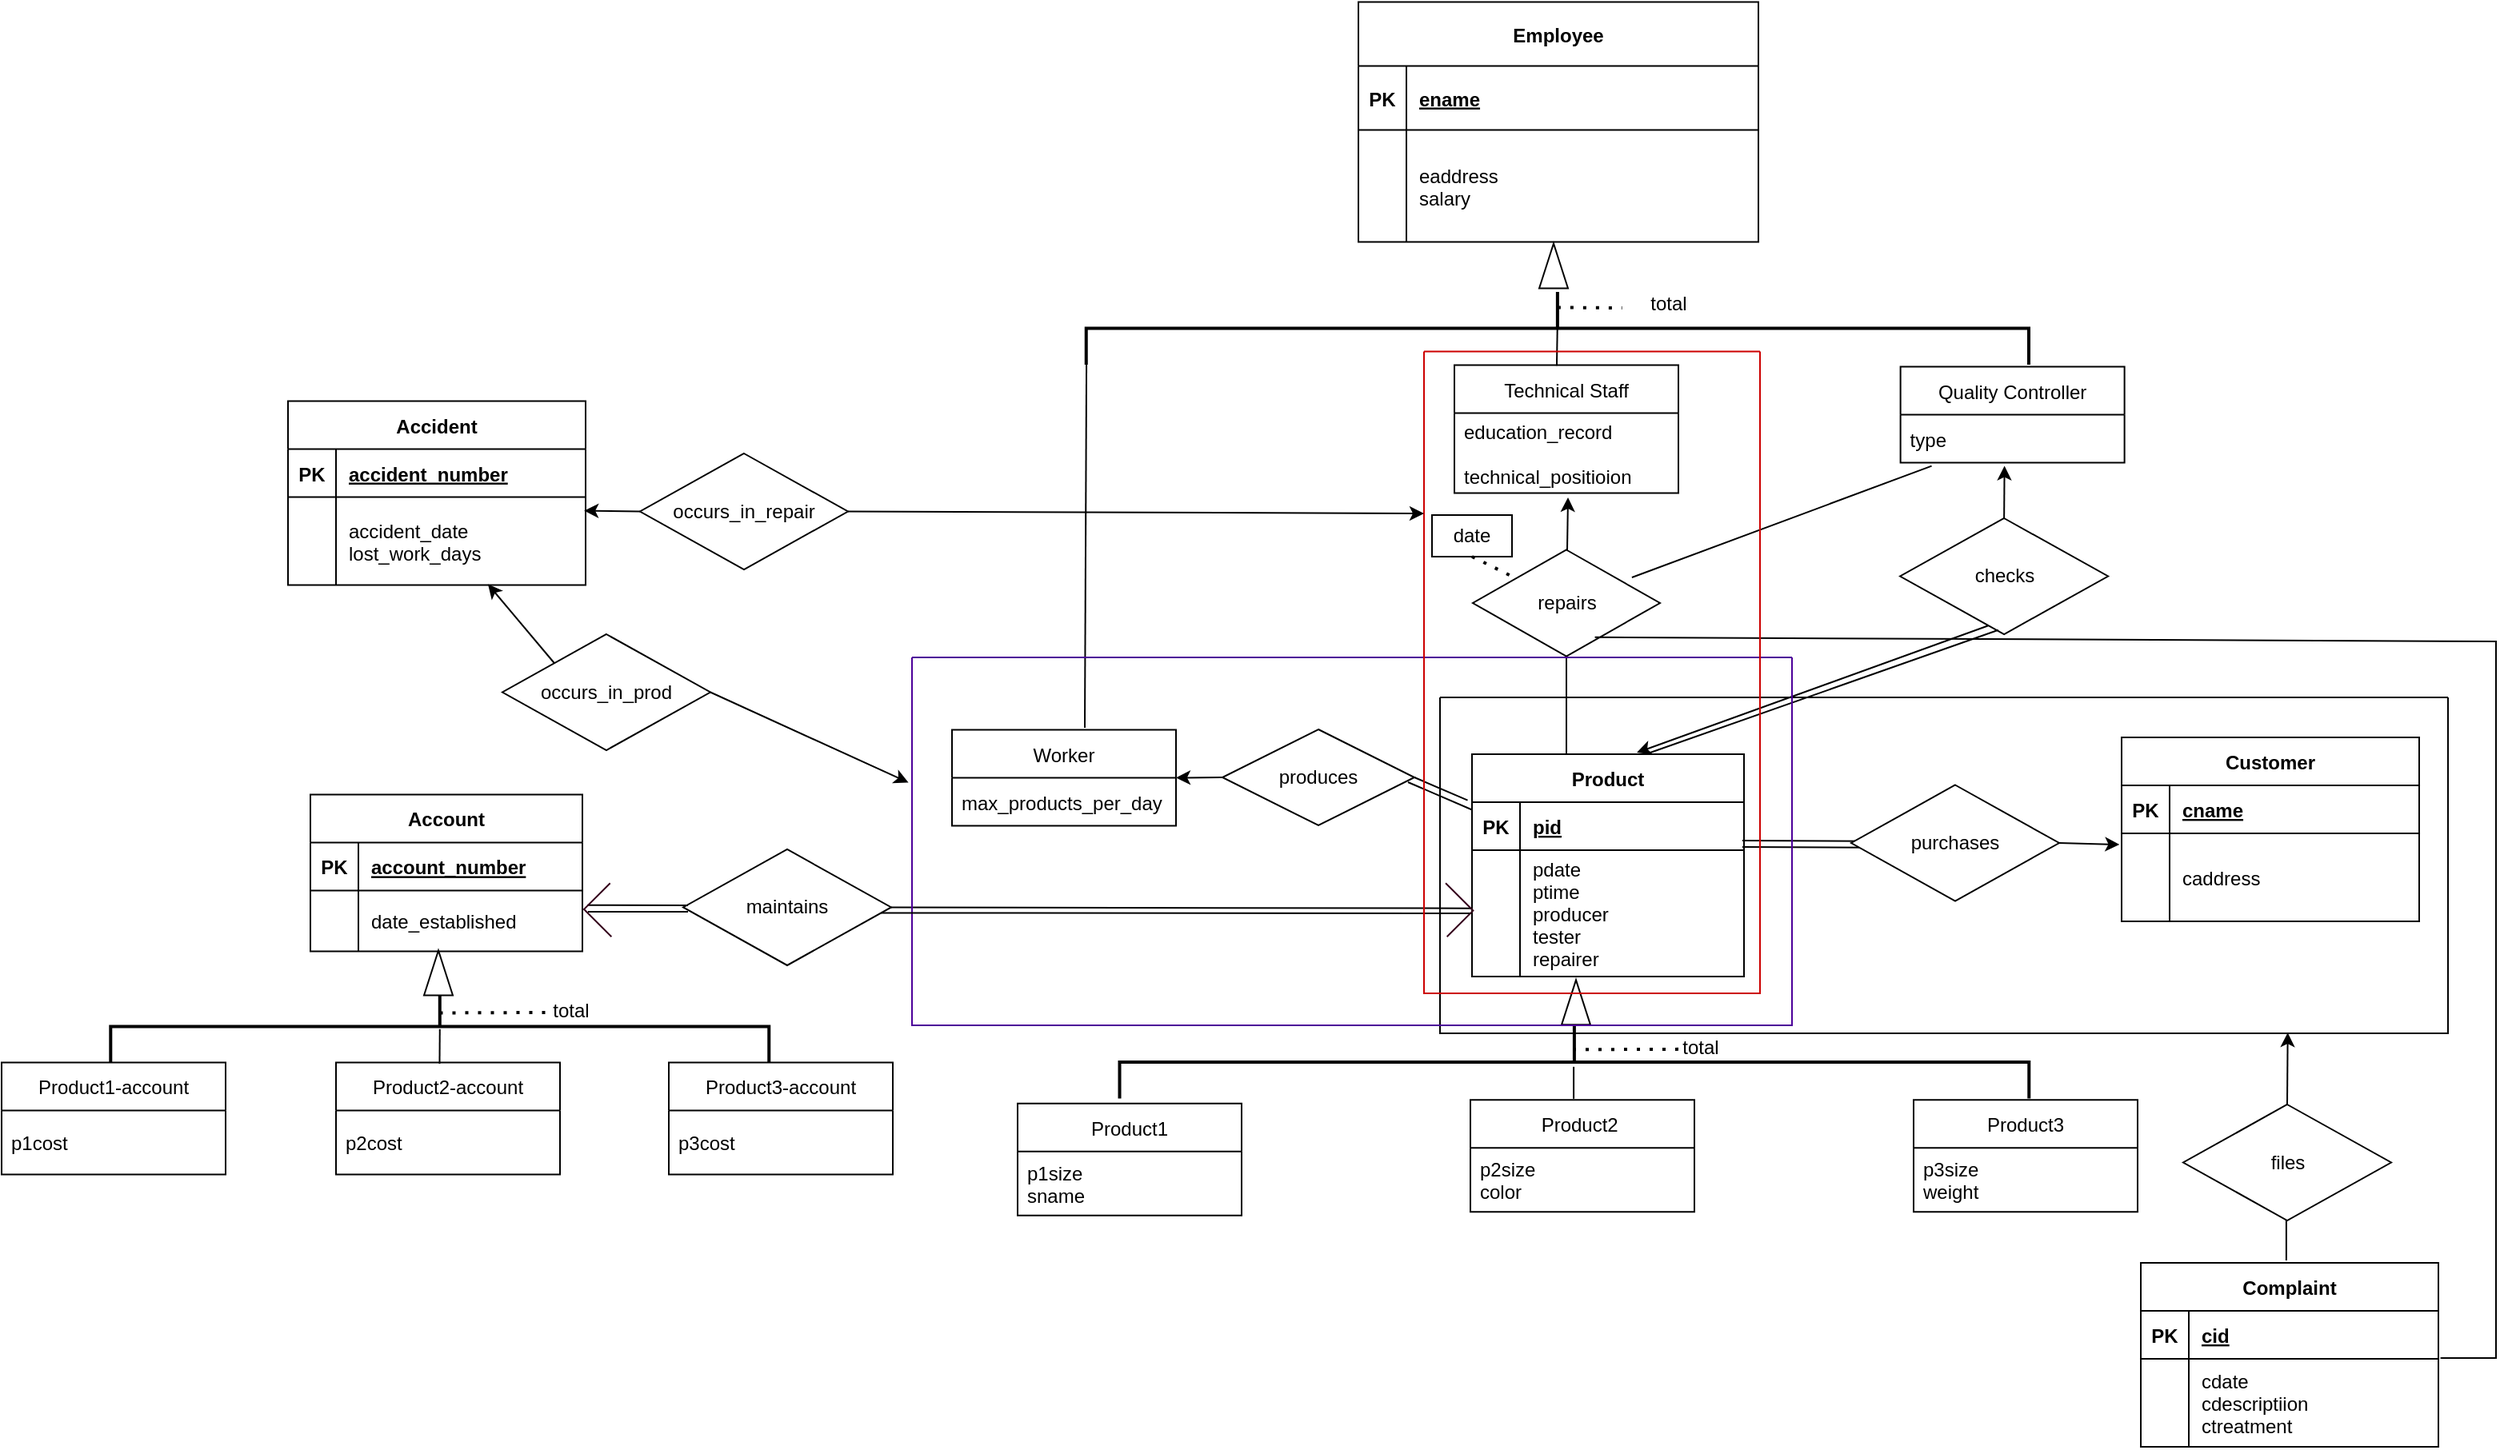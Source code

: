 <mxfile version="20.5.3" type="github">
  <diagram id="C5RBs43oDa-KdzZeNtuy" name="Page-1">
    <mxGraphModel dx="3043" dy="1023" grid="1" gridSize="10" guides="1" tooltips="1" connect="1" arrows="1" fold="1" page="1" pageScale="1" pageWidth="827" pageHeight="1169" math="0" shadow="0">
      <root>
        <mxCell id="WIyWlLk6GJQsqaUBKTNV-0" />
        <mxCell id="WIyWlLk6GJQsqaUBKTNV-1" parent="WIyWlLk6GJQsqaUBKTNV-0" />
        <mxCell id="jRd905gV_513u5tSEe47-14" value="Employee" style="shape=table;startSize=40;container=1;collapsible=1;childLayout=tableLayout;fixedRows=1;rowLines=0;fontStyle=1;align=center;resizeLast=1;" parent="WIyWlLk6GJQsqaUBKTNV-1" vertex="1">
          <mxGeometry x="109" y="200.25" width="250" height="150" as="geometry" />
        </mxCell>
        <mxCell id="jRd905gV_513u5tSEe47-15" value="" style="shape=partialRectangle;collapsible=0;dropTarget=0;pointerEvents=0;fillColor=none;points=[[0,0.5],[1,0.5]];portConstraint=eastwest;top=0;left=0;right=0;bottom=1;" parent="jRd905gV_513u5tSEe47-14" vertex="1">
          <mxGeometry y="40" width="250" height="40" as="geometry" />
        </mxCell>
        <mxCell id="jRd905gV_513u5tSEe47-16" value="PK" style="shape=partialRectangle;overflow=hidden;connectable=0;fillColor=none;top=0;left=0;bottom=0;right=0;fontStyle=1;" parent="jRd905gV_513u5tSEe47-15" vertex="1">
          <mxGeometry width="30" height="40" as="geometry">
            <mxRectangle width="30" height="40" as="alternateBounds" />
          </mxGeometry>
        </mxCell>
        <mxCell id="jRd905gV_513u5tSEe47-17" value="ename" style="shape=partialRectangle;overflow=hidden;connectable=0;fillColor=none;top=0;left=0;bottom=0;right=0;align=left;spacingLeft=6;fontStyle=5;" parent="jRd905gV_513u5tSEe47-15" vertex="1">
          <mxGeometry x="30" width="220" height="40" as="geometry">
            <mxRectangle width="220" height="40" as="alternateBounds" />
          </mxGeometry>
        </mxCell>
        <mxCell id="jRd905gV_513u5tSEe47-18" value="" style="shape=partialRectangle;collapsible=0;dropTarget=0;pointerEvents=0;fillColor=none;points=[[0,0.5],[1,0.5]];portConstraint=eastwest;top=0;left=0;right=0;bottom=0;" parent="jRd905gV_513u5tSEe47-14" vertex="1">
          <mxGeometry y="80" width="250" height="70" as="geometry" />
        </mxCell>
        <mxCell id="jRd905gV_513u5tSEe47-19" value="" style="shape=partialRectangle;overflow=hidden;connectable=0;fillColor=none;top=0;left=0;bottom=0;right=0;" parent="jRd905gV_513u5tSEe47-18" vertex="1">
          <mxGeometry width="30" height="70" as="geometry">
            <mxRectangle width="30" height="70" as="alternateBounds" />
          </mxGeometry>
        </mxCell>
        <mxCell id="jRd905gV_513u5tSEe47-20" value="eaddress&#xa;salary" style="shape=partialRectangle;overflow=hidden;connectable=0;fillColor=none;top=0;left=0;bottom=0;right=0;align=left;spacingLeft=6;" parent="jRd905gV_513u5tSEe47-18" vertex="1">
          <mxGeometry x="30" width="220" height="70" as="geometry">
            <mxRectangle width="220" height="70" as="alternateBounds" />
          </mxGeometry>
        </mxCell>
        <mxCell id="jRd905gV_513u5tSEe47-21" value="Worker" style="swimlane;fontStyle=0;childLayout=stackLayout;horizontal=1;startSize=30;horizontalStack=0;resizeParent=1;resizeParentMax=0;resizeLast=0;collapsible=1;marginBottom=0;" parent="WIyWlLk6GJQsqaUBKTNV-1" vertex="1">
          <mxGeometry x="-145" y="655.25" width="140" height="60" as="geometry" />
        </mxCell>
        <mxCell id="jRd905gV_513u5tSEe47-22" value="max_products_per_day" style="text;strokeColor=none;fillColor=none;align=left;verticalAlign=middle;spacingLeft=4;spacingRight=4;overflow=hidden;points=[[0,0.5],[1,0.5]];portConstraint=eastwest;rotatable=0;" parent="jRd905gV_513u5tSEe47-21" vertex="1">
          <mxGeometry y="30" width="140" height="30" as="geometry" />
        </mxCell>
        <mxCell id="jRd905gV_513u5tSEe47-26" value="Quality Controller" style="swimlane;fontStyle=0;childLayout=stackLayout;horizontal=1;startSize=30;horizontalStack=0;resizeParent=1;resizeParentMax=0;resizeLast=0;collapsible=1;marginBottom=0;" parent="WIyWlLk6GJQsqaUBKTNV-1" vertex="1">
          <mxGeometry x="447.81" y="428.25" width="140" height="60" as="geometry" />
        </mxCell>
        <mxCell id="jRd905gV_513u5tSEe47-27" value="type" style="text;strokeColor=none;fillColor=none;align=left;verticalAlign=middle;spacingLeft=4;spacingRight=4;overflow=hidden;points=[[0,0.5],[1,0.5]];portConstraint=eastwest;rotatable=0;" parent="jRd905gV_513u5tSEe47-26" vertex="1">
          <mxGeometry y="30" width="140" height="30" as="geometry" />
        </mxCell>
        <mxCell id="jRd905gV_513u5tSEe47-29" value="Technical Staff" style="swimlane;fontStyle=0;childLayout=stackLayout;horizontal=1;startSize=30;horizontalStack=0;resizeParent=1;resizeParentMax=0;resizeLast=0;collapsible=1;marginBottom=0;" parent="WIyWlLk6GJQsqaUBKTNV-1" vertex="1">
          <mxGeometry x="169" y="427.25" width="140" height="80" as="geometry" />
        </mxCell>
        <mxCell id="jRd905gV_513u5tSEe47-30" value="education_record&#xa;    &#xa;technical_positioion" style="text;strokeColor=none;fillColor=none;align=left;verticalAlign=middle;spacingLeft=4;spacingRight=4;overflow=hidden;points=[[0,0.5],[1,0.5]];portConstraint=eastwest;rotatable=0;" parent="jRd905gV_513u5tSEe47-29" vertex="1">
          <mxGeometry y="30" width="140" height="50" as="geometry" />
        </mxCell>
        <mxCell id="jRd905gV_513u5tSEe47-31" value="" style="triangle;whiteSpace=wrap;html=1;rotation=-90;" parent="WIyWlLk6GJQsqaUBKTNV-1" vertex="1">
          <mxGeometry x="217" y="356.25" width="28" height="18" as="geometry" />
        </mxCell>
        <mxCell id="jRd905gV_513u5tSEe47-32" value="" style="strokeWidth=2;html=1;shape=mxgraph.flowchart.annotation_2;align=left;labelPosition=right;pointerEvents=1;rotation=90;" parent="WIyWlLk6GJQsqaUBKTNV-1" vertex="1">
          <mxGeometry x="210.69" y="109.68" width="45.5" height="589.13" as="geometry" />
        </mxCell>
        <mxCell id="jRd905gV_513u5tSEe47-48" value="produces" style="shape=rhombus;perimeter=rhombusPerimeter;whiteSpace=wrap;html=1;align=center;" parent="WIyWlLk6GJQsqaUBKTNV-1" vertex="1">
          <mxGeometry x="24" y="655" width="120" height="60" as="geometry" />
        </mxCell>
        <mxCell id="jRd905gV_513u5tSEe47-49" value="" style="endArrow=none;html=1;rounded=0;entryX=-0.016;entryY=-0.04;entryDx=0;entryDy=0;entryPerimeter=0;exitX=1;exitY=0.5;exitDx=0;exitDy=0;" parent="WIyWlLk6GJQsqaUBKTNV-1" source="jRd905gV_513u5tSEe47-48" target="jRd905gV_513u5tSEe47-1" edge="1">
          <mxGeometry relative="1" as="geometry">
            <mxPoint x="-60" y="590" as="sourcePoint" />
            <mxPoint x="350" y="670" as="targetPoint" />
          </mxGeometry>
        </mxCell>
        <mxCell id="jRd905gV_513u5tSEe47-50" value="checks" style="rhombus;whiteSpace=wrap;html=1;" parent="WIyWlLk6GJQsqaUBKTNV-1" vertex="1">
          <mxGeometry x="447.56" y="523" width="130" height="72.5" as="geometry" />
        </mxCell>
        <mxCell id="jRd905gV_513u5tSEe47-52" value="repairs" style="rhombus;whiteSpace=wrap;html=1;" parent="WIyWlLk6GJQsqaUBKTNV-1" vertex="1">
          <mxGeometry x="180.5" y="542.75" width="117" height="66.5" as="geometry" />
        </mxCell>
        <mxCell id="jRd905gV_513u5tSEe47-53" value="" style="endArrow=none;html=1;rounded=0;entryX=0.396;entryY=0.5;entryDx=0;entryDy=0;entryPerimeter=0;exitX=0.457;exitY=0.005;exitDx=0;exitDy=0;exitPerimeter=0;" parent="WIyWlLk6GJQsqaUBKTNV-1" source="jRd905gV_513u5tSEe47-29" target="jRd905gV_513u5tSEe47-32" edge="1">
          <mxGeometry width="50" height="50" relative="1" as="geometry">
            <mxPoint x="232" y="427.25" as="sourcePoint" />
            <mxPoint x="232" y="407.25" as="targetPoint" />
            <Array as="points" />
          </mxGeometry>
        </mxCell>
        <mxCell id="jRd905gV_513u5tSEe47-55" value="" style="endArrow=none;html=1;rounded=0;exitX=0.5;exitY=1;exitDx=0;exitDy=0;entryX=0.347;entryY=-0.004;entryDx=0;entryDy=0;entryPerimeter=0;" parent="WIyWlLk6GJQsqaUBKTNV-1" source="jRd905gV_513u5tSEe47-52" target="jRd905gV_513u5tSEe47-0" edge="1">
          <mxGeometry relative="1" as="geometry">
            <mxPoint x="478" y="586" as="sourcePoint" />
            <mxPoint x="686" y="652" as="targetPoint" />
          </mxGeometry>
        </mxCell>
        <mxCell id="jRd905gV_513u5tSEe47-93" value="Account" style="shape=table;startSize=30;container=1;collapsible=1;childLayout=tableLayout;fixedRows=1;rowLines=0;fontStyle=1;align=center;resizeLast=1;" parent="WIyWlLk6GJQsqaUBKTNV-1" vertex="1">
          <mxGeometry x="-546" y="695.74" width="170" height="98" as="geometry" />
        </mxCell>
        <mxCell id="jRd905gV_513u5tSEe47-94" value="" style="shape=partialRectangle;collapsible=0;dropTarget=0;pointerEvents=0;fillColor=none;points=[[0,0.5],[1,0.5]];portConstraint=eastwest;top=0;left=0;right=0;bottom=1;" parent="jRd905gV_513u5tSEe47-93" vertex="1">
          <mxGeometry y="30" width="170" height="30" as="geometry" />
        </mxCell>
        <mxCell id="jRd905gV_513u5tSEe47-95" value="PK" style="shape=partialRectangle;overflow=hidden;connectable=0;fillColor=none;top=0;left=0;bottom=0;right=0;fontStyle=1;" parent="jRd905gV_513u5tSEe47-94" vertex="1">
          <mxGeometry width="30" height="30" as="geometry">
            <mxRectangle width="30" height="30" as="alternateBounds" />
          </mxGeometry>
        </mxCell>
        <mxCell id="jRd905gV_513u5tSEe47-96" value="account_number" style="shape=partialRectangle;overflow=hidden;connectable=0;fillColor=none;top=0;left=0;bottom=0;right=0;align=left;spacingLeft=6;fontStyle=5;" parent="jRd905gV_513u5tSEe47-94" vertex="1">
          <mxGeometry x="30" width="140" height="30" as="geometry">
            <mxRectangle width="140" height="30" as="alternateBounds" />
          </mxGeometry>
        </mxCell>
        <mxCell id="jRd905gV_513u5tSEe47-97" value="" style="shape=partialRectangle;collapsible=0;dropTarget=0;pointerEvents=0;fillColor=none;points=[[0,0.5],[1,0.5]];portConstraint=eastwest;top=0;left=0;right=0;bottom=0;" parent="jRd905gV_513u5tSEe47-93" vertex="1">
          <mxGeometry y="60" width="170" height="38" as="geometry" />
        </mxCell>
        <mxCell id="jRd905gV_513u5tSEe47-98" value="" style="shape=partialRectangle;overflow=hidden;connectable=0;fillColor=none;top=0;left=0;bottom=0;right=0;" parent="jRd905gV_513u5tSEe47-97" vertex="1">
          <mxGeometry width="30" height="38" as="geometry">
            <mxRectangle width="30" height="38" as="alternateBounds" />
          </mxGeometry>
        </mxCell>
        <mxCell id="jRd905gV_513u5tSEe47-99" value="date_established" style="shape=partialRectangle;overflow=hidden;connectable=0;fillColor=none;top=0;left=0;bottom=0;right=0;align=left;spacingLeft=6;" parent="jRd905gV_513u5tSEe47-97" vertex="1">
          <mxGeometry x="30" width="140" height="38" as="geometry">
            <mxRectangle width="140" height="38" as="alternateBounds" />
          </mxGeometry>
        </mxCell>
        <mxCell id="jRd905gV_513u5tSEe47-100" value="Product3-account" style="swimlane;fontStyle=0;childLayout=stackLayout;horizontal=1;startSize=30;horizontalStack=0;resizeParent=1;resizeParentMax=0;resizeLast=0;collapsible=1;marginBottom=0;" parent="WIyWlLk6GJQsqaUBKTNV-1" vertex="1">
          <mxGeometry x="-322" y="863.24" width="140" height="70" as="geometry" />
        </mxCell>
        <mxCell id="jRd905gV_513u5tSEe47-101" value="p3cost" style="text;strokeColor=none;fillColor=none;align=left;verticalAlign=middle;spacingLeft=4;spacingRight=4;overflow=hidden;points=[[0,0.5],[1,0.5]];portConstraint=eastwest;rotatable=0;" parent="jRd905gV_513u5tSEe47-100" vertex="1">
          <mxGeometry y="30" width="140" height="40" as="geometry" />
        </mxCell>
        <mxCell id="jRd905gV_513u5tSEe47-102" value="Product2-account" style="swimlane;fontStyle=0;childLayout=stackLayout;horizontal=1;startSize=30;horizontalStack=0;resizeParent=1;resizeParentMax=0;resizeLast=0;collapsible=1;marginBottom=0;" parent="WIyWlLk6GJQsqaUBKTNV-1" vertex="1">
          <mxGeometry x="-530" y="863.24" width="140" height="70" as="geometry" />
        </mxCell>
        <mxCell id="jRd905gV_513u5tSEe47-103" value="p2cost" style="text;strokeColor=none;fillColor=none;align=left;verticalAlign=middle;spacingLeft=4;spacingRight=4;overflow=hidden;points=[[0,0.5],[1,0.5]];portConstraint=eastwest;rotatable=0;" parent="jRd905gV_513u5tSEe47-102" vertex="1">
          <mxGeometry y="30" width="140" height="40" as="geometry" />
        </mxCell>
        <mxCell id="jRd905gV_513u5tSEe47-104" value="Product1-account" style="swimlane;fontStyle=0;childLayout=stackLayout;horizontal=1;startSize=30;horizontalStack=0;resizeParent=1;resizeParentMax=0;resizeLast=0;collapsible=1;marginBottom=0;" parent="WIyWlLk6GJQsqaUBKTNV-1" vertex="1">
          <mxGeometry x="-739" y="863.24" width="140" height="70" as="geometry" />
        </mxCell>
        <mxCell id="jRd905gV_513u5tSEe47-105" value="p1cost" style="text;strokeColor=none;fillColor=none;align=left;verticalAlign=middle;spacingLeft=4;spacingRight=4;overflow=hidden;points=[[0,0.5],[1,0.5]];portConstraint=eastwest;rotatable=0;" parent="jRd905gV_513u5tSEe47-104" vertex="1">
          <mxGeometry y="30" width="140" height="40" as="geometry" />
        </mxCell>
        <mxCell id="jRd905gV_513u5tSEe47-106" value="" style="strokeWidth=2;html=1;shape=mxgraph.flowchart.annotation_2;align=left;labelPosition=right;pointerEvents=1;rotation=90;" parent="WIyWlLk6GJQsqaUBKTNV-1" vertex="1">
          <mxGeometry x="-487.86" y="635" width="45.5" height="411.48" as="geometry" />
        </mxCell>
        <mxCell id="jRd905gV_513u5tSEe47-107" value="" style="triangle;whiteSpace=wrap;html=1;rotation=-90;" parent="WIyWlLk6GJQsqaUBKTNV-1" vertex="1">
          <mxGeometry x="-480" y="798.24" width="28" height="18" as="geometry" />
        </mxCell>
        <mxCell id="jRd905gV_513u5tSEe47-108" value="" style="endArrow=none;html=1;rounded=0;entryX=0.537;entryY=0.5;entryDx=0;entryDy=0;entryPerimeter=0;" parent="WIyWlLk6GJQsqaUBKTNV-1" edge="1" target="jRd905gV_513u5tSEe47-106">
          <mxGeometry width="50" height="50" relative="1" as="geometry">
            <mxPoint x="-465.26" y="864.0" as="sourcePoint" />
            <mxPoint x="-465.26" y="844.0" as="targetPoint" />
            <Array as="points" />
          </mxGeometry>
        </mxCell>
        <mxCell id="jRd905gV_513u5tSEe47-123" value="maintains" style="rhombus;whiteSpace=wrap;html=1;" parent="WIyWlLk6GJQsqaUBKTNV-1" vertex="1">
          <mxGeometry x="-313" y="729.99" width="130" height="72.5" as="geometry" />
        </mxCell>
        <mxCell id="jRd905gV_513u5tSEe47-124" value="" style="endArrow=none;html=1;rounded=0;exitX=0.145;exitY=-0.013;exitDx=0;exitDy=0;exitPerimeter=0;" parent="WIyWlLk6GJQsqaUBKTNV-1" edge="1" source="_SlhWXRHp0C14mSd60ej-30">
          <mxGeometry relative="1" as="geometry">
            <mxPoint x="-424" y="765.81" as="sourcePoint" />
            <mxPoint x="-310" y="765" as="targetPoint" />
          </mxGeometry>
        </mxCell>
        <mxCell id="jRd905gV_513u5tSEe47-126" value="" style="endArrow=none;html=1;rounded=0;exitX=1;exitY=0.5;exitDx=0;exitDy=0;entryX=-0.003;entryY=0.46;entryDx=0;entryDy=0;entryPerimeter=0;" parent="WIyWlLk6GJQsqaUBKTNV-1" source="jRd905gV_513u5tSEe47-123" edge="1" target="jRd905gV_513u5tSEe47-4">
          <mxGeometry relative="1" as="geometry">
            <mxPoint x="108" y="732.57" as="sourcePoint" />
            <mxPoint x="370" y="733" as="targetPoint" />
          </mxGeometry>
        </mxCell>
        <mxCell id="jRd905gV_513u5tSEe47-129" value="" style="endArrow=none;html=1;rounded=0;exitX=1;exitY=0.75;exitDx=0;exitDy=0;" parent="WIyWlLk6GJQsqaUBKTNV-1" edge="1">
          <mxGeometry relative="1" as="geometry">
            <mxPoint x="349" y="724.5" as="sourcePoint" />
            <mxPoint x="452" y="725" as="targetPoint" />
          </mxGeometry>
        </mxCell>
        <mxCell id="jRd905gV_513u5tSEe47-137" value="Complaint" style="shape=table;startSize=30;container=1;collapsible=1;childLayout=tableLayout;fixedRows=1;rowLines=0;fontStyle=1;align=center;resizeLast=1;" parent="WIyWlLk6GJQsqaUBKTNV-1" vertex="1">
          <mxGeometry x="598" y="988.5" width="186" height="115" as="geometry" />
        </mxCell>
        <mxCell id="jRd905gV_513u5tSEe47-138" value="" style="shape=partialRectangle;collapsible=0;dropTarget=0;pointerEvents=0;fillColor=none;points=[[0,0.5],[1,0.5]];portConstraint=eastwest;top=0;left=0;right=0;bottom=1;" parent="jRd905gV_513u5tSEe47-137" vertex="1">
          <mxGeometry y="30" width="186" height="30" as="geometry" />
        </mxCell>
        <mxCell id="jRd905gV_513u5tSEe47-139" value="PK" style="shape=partialRectangle;overflow=hidden;connectable=0;fillColor=none;top=0;left=0;bottom=0;right=0;fontStyle=1;" parent="jRd905gV_513u5tSEe47-138" vertex="1">
          <mxGeometry width="30" height="30" as="geometry">
            <mxRectangle width="30" height="30" as="alternateBounds" />
          </mxGeometry>
        </mxCell>
        <mxCell id="jRd905gV_513u5tSEe47-140" value="cid" style="shape=partialRectangle;overflow=hidden;connectable=0;fillColor=none;top=0;left=0;bottom=0;right=0;align=left;spacingLeft=6;fontStyle=5;" parent="jRd905gV_513u5tSEe47-138" vertex="1">
          <mxGeometry x="30" width="156" height="30" as="geometry">
            <mxRectangle width="156" height="30" as="alternateBounds" />
          </mxGeometry>
        </mxCell>
        <mxCell id="jRd905gV_513u5tSEe47-141" value="" style="shape=partialRectangle;collapsible=0;dropTarget=0;pointerEvents=0;fillColor=none;points=[[0,0.5],[1,0.5]];portConstraint=eastwest;top=0;left=0;right=0;bottom=0;" parent="jRd905gV_513u5tSEe47-137" vertex="1">
          <mxGeometry y="60" width="186" height="55" as="geometry" />
        </mxCell>
        <mxCell id="jRd905gV_513u5tSEe47-142" value="" style="shape=partialRectangle;overflow=hidden;connectable=0;fillColor=none;top=0;left=0;bottom=0;right=0;" parent="jRd905gV_513u5tSEe47-141" vertex="1">
          <mxGeometry width="30" height="55" as="geometry">
            <mxRectangle width="30" height="55" as="alternateBounds" />
          </mxGeometry>
        </mxCell>
        <mxCell id="jRd905gV_513u5tSEe47-143" value="cdate&#xa;cdescriptiion&#xa;ctreatment" style="shape=partialRectangle;overflow=hidden;connectable=0;fillColor=none;top=0;left=0;bottom=0;right=0;align=left;spacingLeft=6;" parent="jRd905gV_513u5tSEe47-141" vertex="1">
          <mxGeometry x="30" width="156" height="55" as="geometry">
            <mxRectangle width="156" height="55" as="alternateBounds" />
          </mxGeometry>
        </mxCell>
        <mxCell id="jRd905gV_513u5tSEe47-144" value="" style="endArrow=none;dashed=1;html=1;dashPattern=1 3;strokeWidth=2;rounded=0;exitX=0.214;exitY=0.5;exitDx=0;exitDy=0;exitPerimeter=0;entryX=0.013;entryY=0.575;entryDx=0;entryDy=0;entryPerimeter=0;" parent="WIyWlLk6GJQsqaUBKTNV-1" source="jRd905gV_513u5tSEe47-32" target="jRd905gV_513u5tSEe47-145" edge="1">
          <mxGeometry width="50" height="50" relative="1" as="geometry">
            <mxPoint x="470" y="450" as="sourcePoint" />
            <mxPoint x="300" y="393" as="targetPoint" />
          </mxGeometry>
        </mxCell>
        <mxCell id="jRd905gV_513u5tSEe47-145" value="total" style="text;html=1;strokeColor=none;fillColor=none;align=center;verticalAlign=middle;whiteSpace=wrap;rounded=0;" parent="WIyWlLk6GJQsqaUBKTNV-1" vertex="1">
          <mxGeometry x="273" y="374.25" width="60" height="30" as="geometry" />
        </mxCell>
        <mxCell id="jRd905gV_513u5tSEe47-148" value="" style="endArrow=none;dashed=1;html=1;dashPattern=1 3;strokeWidth=2;rounded=0;exitX=0.214;exitY=0.5;exitDx=0;exitDy=0;exitPerimeter=0;" parent="WIyWlLk6GJQsqaUBKTNV-1" edge="1">
          <mxGeometry width="50" height="50" relative="1" as="geometry">
            <mxPoint x="-465.25" y="832.227" as="sourcePoint" />
            <mxPoint x="-398" y="831.99" as="targetPoint" />
          </mxGeometry>
        </mxCell>
        <mxCell id="jRd905gV_513u5tSEe47-149" value="total" style="text;html=1;strokeColor=none;fillColor=none;align=center;verticalAlign=middle;whiteSpace=wrap;rounded=0;" parent="WIyWlLk6GJQsqaUBKTNV-1" vertex="1">
          <mxGeometry x="-413" y="816.24" width="60" height="30" as="geometry" />
        </mxCell>
        <mxCell id="jRd905gV_513u5tSEe47-152" value="Accident" style="shape=table;startSize=30;container=1;collapsible=1;childLayout=tableLayout;fixedRows=1;rowLines=0;fontStyle=1;align=center;resizeLast=1;" parent="WIyWlLk6GJQsqaUBKTNV-1" vertex="1">
          <mxGeometry x="-560" y="449.75" width="186" height="115" as="geometry" />
        </mxCell>
        <mxCell id="jRd905gV_513u5tSEe47-153" value="" style="shape=partialRectangle;collapsible=0;dropTarget=0;pointerEvents=0;fillColor=none;points=[[0,0.5],[1,0.5]];portConstraint=eastwest;top=0;left=0;right=0;bottom=1;" parent="jRd905gV_513u5tSEe47-152" vertex="1">
          <mxGeometry y="30" width="186" height="30" as="geometry" />
        </mxCell>
        <mxCell id="jRd905gV_513u5tSEe47-154" value="PK" style="shape=partialRectangle;overflow=hidden;connectable=0;fillColor=none;top=0;left=0;bottom=0;right=0;fontStyle=1;" parent="jRd905gV_513u5tSEe47-153" vertex="1">
          <mxGeometry width="30" height="30" as="geometry">
            <mxRectangle width="30" height="30" as="alternateBounds" />
          </mxGeometry>
        </mxCell>
        <mxCell id="jRd905gV_513u5tSEe47-155" value="accident_number" style="shape=partialRectangle;overflow=hidden;connectable=0;fillColor=none;top=0;left=0;bottom=0;right=0;align=left;spacingLeft=6;fontStyle=5;" parent="jRd905gV_513u5tSEe47-153" vertex="1">
          <mxGeometry x="30" width="156" height="30" as="geometry">
            <mxRectangle width="156" height="30" as="alternateBounds" />
          </mxGeometry>
        </mxCell>
        <mxCell id="jRd905gV_513u5tSEe47-156" value="" style="shape=partialRectangle;collapsible=0;dropTarget=0;pointerEvents=0;fillColor=none;points=[[0,0.5],[1,0.5]];portConstraint=eastwest;top=0;left=0;right=0;bottom=0;" parent="jRd905gV_513u5tSEe47-152" vertex="1">
          <mxGeometry y="60" width="186" height="55" as="geometry" />
        </mxCell>
        <mxCell id="jRd905gV_513u5tSEe47-157" value="" style="shape=partialRectangle;overflow=hidden;connectable=0;fillColor=none;top=0;left=0;bottom=0;right=0;" parent="jRd905gV_513u5tSEe47-156" vertex="1">
          <mxGeometry width="30" height="55" as="geometry">
            <mxRectangle width="30" height="55" as="alternateBounds" />
          </mxGeometry>
        </mxCell>
        <mxCell id="jRd905gV_513u5tSEe47-158" value="accident_date&#xa;lost_work_days" style="shape=partialRectangle;overflow=hidden;connectable=0;fillColor=none;top=0;left=0;bottom=0;right=0;align=left;spacingLeft=6;" parent="jRd905gV_513u5tSEe47-156" vertex="1">
          <mxGeometry x="30" width="156" height="55" as="geometry">
            <mxRectangle width="156" height="55" as="alternateBounds" />
          </mxGeometry>
        </mxCell>
        <mxCell id="jRd905gV_513u5tSEe47-159" value="" style="endArrow=none;dashed=1;html=1;dashPattern=1 3;strokeWidth=2;rounded=0;exitX=0.5;exitY=1;exitDx=0;exitDy=0;" parent="WIyWlLk6GJQsqaUBKTNV-1" source="jRd905gV_513u5tSEe47-160" target="jRd905gV_513u5tSEe47-52" edge="1">
          <mxGeometry width="50" height="50" relative="1" as="geometry">
            <mxPoint x="402" y="519.38" as="sourcePoint" />
            <mxPoint x="406" y="562" as="targetPoint" />
          </mxGeometry>
        </mxCell>
        <mxCell id="jRd905gV_513u5tSEe47-160" value="date" style="rounded=0;whiteSpace=wrap;html=1;fillColor=None" parent="WIyWlLk6GJQsqaUBKTNV-1" vertex="1">
          <mxGeometry x="155" y="521" width="50" height="26" as="geometry" />
        </mxCell>
        <mxCell id="jRd905gV_513u5tSEe47-168" value="files" style="rhombus;whiteSpace=wrap;html=1;" parent="WIyWlLk6GJQsqaUBKTNV-1" vertex="1">
          <mxGeometry x="624.5" y="889.5" width="130" height="72.5" as="geometry" />
        </mxCell>
        <mxCell id="jRd905gV_513u5tSEe47-170" value="" style="endArrow=none;html=1;rounded=0;" parent="WIyWlLk6GJQsqaUBKTNV-1" edge="1">
          <mxGeometry relative="1" as="geometry">
            <mxPoint x="688.94" y="987" as="sourcePoint" />
            <mxPoint x="688.94" y="962" as="targetPoint" />
          </mxGeometry>
        </mxCell>
        <mxCell id="jRd905gV_513u5tSEe47-173" value="" style="endArrow=none;html=1;rounded=0;exitX=0.139;exitY=1.069;exitDx=0;exitDy=0;exitPerimeter=0;entryX=0.85;entryY=0.259;entryDx=0;entryDy=0;entryPerimeter=0;" parent="WIyWlLk6GJQsqaUBKTNV-1" source="jRd905gV_513u5tSEe47-27" target="jRd905gV_513u5tSEe47-52" edge="1">
          <mxGeometry relative="1" as="geometry">
            <mxPoint x="387.81" y="459.25" as="sourcePoint" />
            <mxPoint x="316.151" y="569.949" as="targetPoint" />
          </mxGeometry>
        </mxCell>
        <mxCell id="jRd905gV_513u5tSEe47-174" value="" style="endArrow=none;html=1;rounded=0;entryX=0.652;entryY=0.822;entryDx=0;entryDy=0;exitX=1.007;exitY=-0.009;exitDx=0;exitDy=0;exitPerimeter=0;entryPerimeter=0;" parent="WIyWlLk6GJQsqaUBKTNV-1" source="jRd905gV_513u5tSEe47-141" target="jRd905gV_513u5tSEe47-52" edge="1">
          <mxGeometry relative="1" as="geometry">
            <mxPoint x="1220" y="880" as="sourcePoint" />
            <mxPoint x="-59" y="613.25" as="targetPoint" />
            <Array as="points">
              <mxPoint x="820" y="1048" />
              <mxPoint x="820" y="600" />
            </Array>
          </mxGeometry>
        </mxCell>
        <mxCell id="jRd905gV_513u5tSEe47-176" value="" style="endArrow=classic;html=1;rounded=0;exitX=0.5;exitY=0;exitDx=0;exitDy=0;" parent="WIyWlLk6GJQsqaUBKTNV-1" source="jRd905gV_513u5tSEe47-50" edge="1">
          <mxGeometry width="50" height="50" relative="1" as="geometry">
            <mxPoint x="621.51" y="494.63" as="sourcePoint" />
            <mxPoint x="512.81" y="490.25" as="targetPoint" />
          </mxGeometry>
        </mxCell>
        <mxCell id="jRd905gV_513u5tSEe47-177" value="" style="endArrow=classic;html=1;rounded=0;entryX=1;entryY=0.5;entryDx=0;entryDy=0;exitX=0;exitY=0.5;exitDx=0;exitDy=0;" parent="WIyWlLk6GJQsqaUBKTNV-1" source="jRd905gV_513u5tSEe47-48" edge="1" target="jRd905gV_513u5tSEe47-21">
          <mxGeometry width="50" height="50" relative="1" as="geometry">
            <mxPoint x="20" y="680" as="sourcePoint" />
            <mxPoint x="-0.54" y="688.01" as="targetPoint" />
          </mxGeometry>
        </mxCell>
        <mxCell id="jRd905gV_513u5tSEe47-178" value="" style="endArrow=classic;html=1;rounded=0;" parent="WIyWlLk6GJQsqaUBKTNV-1" source="jRd905gV_513u5tSEe47-52" edge="1">
          <mxGeometry width="50" height="50" relative="1" as="geometry">
            <mxPoint x="244.75" y="544.75" as="sourcePoint" />
            <mxPoint x="240" y="510" as="targetPoint" />
          </mxGeometry>
        </mxCell>
        <mxCell id="jRd905gV_513u5tSEe47-179" value="" style="endArrow=classic;html=1;rounded=0;entryX=0.606;entryY=-0.007;entryDx=0;entryDy=0;entryPerimeter=0;exitX=0.424;exitY=0.926;exitDx=0;exitDy=0;exitPerimeter=0;" parent="WIyWlLk6GJQsqaUBKTNV-1" source="jRd905gV_513u5tSEe47-50" target="jRd905gV_513u5tSEe47-0" edge="1">
          <mxGeometry width="50" height="50" relative="1" as="geometry">
            <mxPoint x="470" y="590" as="sourcePoint" />
            <mxPoint x="679.73" y="637.813" as="targetPoint" />
          </mxGeometry>
        </mxCell>
        <mxCell id="jRd905gV_513u5tSEe47-191" value="occurs_in_prod" style="rhombus;whiteSpace=wrap;html=1;" parent="WIyWlLk6GJQsqaUBKTNV-1" vertex="1">
          <mxGeometry x="-426" y="595.5" width="130" height="72.5" as="geometry" />
        </mxCell>
        <mxCell id="_SlhWXRHp0C14mSd60ej-3" value="" style="endArrow=none;html=1;rounded=0;exitX=1;exitY=0.75;exitDx=0;exitDy=0;" edge="1" parent="WIyWlLk6GJQsqaUBKTNV-1">
          <mxGeometry relative="1" as="geometry">
            <mxPoint x="349" y="728.5" as="sourcePoint" />
            <mxPoint x="452" y="729" as="targetPoint" />
          </mxGeometry>
        </mxCell>
        <mxCell id="_SlhWXRHp0C14mSd60ej-5" value="" style="endArrow=none;html=1;rounded=0;exitX=0.472;exitY=0.964;exitDx=0;exitDy=0;exitPerimeter=0;" edge="1" parent="WIyWlLk6GJQsqaUBKTNV-1" source="jRd905gV_513u5tSEe47-50">
          <mxGeometry relative="1" as="geometry">
            <mxPoint x="474.84" y="594.253" as="sourcePoint" />
            <mxPoint x="290" y="670" as="targetPoint" />
          </mxGeometry>
        </mxCell>
        <mxCell id="_SlhWXRHp0C14mSd60ej-7" value="" style="endArrow=none;html=1;rounded=0;startArrow=none;exitX=0.027;exitY=0.119;exitDx=0;exitDy=0;exitPerimeter=0;" edge="1" parent="WIyWlLk6GJQsqaUBKTNV-1" source="_SlhWXRHp0C14mSd60ej-30">
          <mxGeometry relative="1" as="geometry">
            <mxPoint x="-376" y="769" as="sourcePoint" />
            <mxPoint x="-310" y="769" as="targetPoint" />
          </mxGeometry>
        </mxCell>
        <mxCell id="_SlhWXRHp0C14mSd60ej-12" value="" style="swimlane;startSize=0;" vertex="1" parent="WIyWlLk6GJQsqaUBKTNV-1">
          <mxGeometry x="160" y="635" width="630" height="210" as="geometry" />
        </mxCell>
        <mxCell id="jRd905gV_513u5tSEe47-89" value="" style="strokeWidth=2;html=1;shape=mxgraph.flowchart.annotation_2;align=left;labelPosition=right;pointerEvents=1;rotation=90;" parent="_SlhWXRHp0C14mSd60ej-12" vertex="1">
          <mxGeometry x="61.2" y="-56.25" width="45.5" height="568.38" as="geometry" />
        </mxCell>
        <mxCell id="jRd905gV_513u5tSEe47-7" value="Customer" style="shape=table;startSize=30;container=1;collapsible=1;childLayout=tableLayout;fixedRows=1;rowLines=0;fontStyle=1;align=center;resizeLast=1;" parent="_SlhWXRHp0C14mSd60ej-12" vertex="1">
          <mxGeometry x="426" y="25" width="186" height="115" as="geometry" />
        </mxCell>
        <mxCell id="jRd905gV_513u5tSEe47-8" value="" style="shape=partialRectangle;collapsible=0;dropTarget=0;pointerEvents=0;fillColor=none;points=[[0,0.5],[1,0.5]];portConstraint=eastwest;top=0;left=0;right=0;bottom=1;" parent="jRd905gV_513u5tSEe47-7" vertex="1">
          <mxGeometry y="30" width="186" height="30" as="geometry" />
        </mxCell>
        <mxCell id="jRd905gV_513u5tSEe47-9" value="PK" style="shape=partialRectangle;overflow=hidden;connectable=0;fillColor=none;top=0;left=0;bottom=0;right=0;fontStyle=1;" parent="jRd905gV_513u5tSEe47-8" vertex="1">
          <mxGeometry width="30" height="30" as="geometry">
            <mxRectangle width="30" height="30" as="alternateBounds" />
          </mxGeometry>
        </mxCell>
        <mxCell id="jRd905gV_513u5tSEe47-10" value="cname" style="shape=partialRectangle;overflow=hidden;connectable=0;fillColor=none;top=0;left=0;bottom=0;right=0;align=left;spacingLeft=6;fontStyle=5;" parent="jRd905gV_513u5tSEe47-8" vertex="1">
          <mxGeometry x="30" width="156" height="30" as="geometry">
            <mxRectangle width="156" height="30" as="alternateBounds" />
          </mxGeometry>
        </mxCell>
        <mxCell id="jRd905gV_513u5tSEe47-11" value="" style="shape=partialRectangle;collapsible=0;dropTarget=0;pointerEvents=0;fillColor=none;points=[[0,0.5],[1,0.5]];portConstraint=eastwest;top=0;left=0;right=0;bottom=0;" parent="jRd905gV_513u5tSEe47-7" vertex="1">
          <mxGeometry y="60" width="186" height="55" as="geometry" />
        </mxCell>
        <mxCell id="jRd905gV_513u5tSEe47-12" value="" style="shape=partialRectangle;overflow=hidden;connectable=0;fillColor=none;top=0;left=0;bottom=0;right=0;" parent="jRd905gV_513u5tSEe47-11" vertex="1">
          <mxGeometry width="30" height="55" as="geometry">
            <mxRectangle width="30" height="55" as="alternateBounds" />
          </mxGeometry>
        </mxCell>
        <mxCell id="jRd905gV_513u5tSEe47-13" value="caddress" style="shape=partialRectangle;overflow=hidden;connectable=0;fillColor=none;top=0;left=0;bottom=0;right=0;align=left;spacingLeft=6;" parent="jRd905gV_513u5tSEe47-11" vertex="1">
          <mxGeometry x="30" width="156" height="55" as="geometry">
            <mxRectangle width="156" height="55" as="alternateBounds" />
          </mxGeometry>
        </mxCell>
        <mxCell id="jRd905gV_513u5tSEe47-128" value="purchases" style="rhombus;whiteSpace=wrap;html=1;" parent="_SlhWXRHp0C14mSd60ej-12" vertex="1">
          <mxGeometry x="257" y="54.75" width="130" height="72.5" as="geometry" />
        </mxCell>
        <mxCell id="jRd905gV_513u5tSEe47-180" value="" style="endArrow=classic;html=1;rounded=0;entryX=-0.007;entryY=0.127;entryDx=0;entryDy=0;entryPerimeter=0;exitX=1;exitY=0.5;exitDx=0;exitDy=0;" parent="_SlhWXRHp0C14mSd60ej-12" target="jRd905gV_513u5tSEe47-11" edge="1" source="jRd905gV_513u5tSEe47-128">
          <mxGeometry width="50" height="50" relative="1" as="geometry">
            <mxPoint x="92" y="381.25" as="sourcePoint" />
            <mxPoint x="142" y="331.25" as="targetPoint" />
          </mxGeometry>
        </mxCell>
        <mxCell id="jRd905gV_513u5tSEe47-0" value="Product" style="shape=table;startSize=30;container=1;collapsible=1;childLayout=tableLayout;fixedRows=1;rowLines=0;fontStyle=1;align=center;resizeLast=1;" parent="_SlhWXRHp0C14mSd60ej-12" vertex="1">
          <mxGeometry x="20.0" y="35.5" width="170" height="139" as="geometry" />
        </mxCell>
        <mxCell id="jRd905gV_513u5tSEe47-1" value="" style="shape=partialRectangle;collapsible=0;dropTarget=0;pointerEvents=0;fillColor=none;points=[[0,0.5],[1,0.5]];portConstraint=eastwest;top=0;left=0;right=0;bottom=1;" parent="jRd905gV_513u5tSEe47-0" vertex="1">
          <mxGeometry y="30" width="170" height="30" as="geometry" />
        </mxCell>
        <mxCell id="jRd905gV_513u5tSEe47-2" value="PK" style="shape=partialRectangle;overflow=hidden;connectable=0;fillColor=none;top=0;left=0;bottom=0;right=0;fontStyle=1;" parent="jRd905gV_513u5tSEe47-1" vertex="1">
          <mxGeometry width="30" height="30" as="geometry">
            <mxRectangle width="30" height="30" as="alternateBounds" />
          </mxGeometry>
        </mxCell>
        <mxCell id="jRd905gV_513u5tSEe47-3" value="pid" style="shape=partialRectangle;overflow=hidden;connectable=0;fillColor=none;top=0;left=0;bottom=0;right=0;align=left;spacingLeft=6;fontStyle=5;" parent="jRd905gV_513u5tSEe47-1" vertex="1">
          <mxGeometry x="30" width="140" height="30" as="geometry">
            <mxRectangle width="140" height="30" as="alternateBounds" />
          </mxGeometry>
        </mxCell>
        <mxCell id="jRd905gV_513u5tSEe47-4" value="" style="shape=partialRectangle;collapsible=0;dropTarget=0;pointerEvents=0;fillColor=none;points=[[0,0.5],[1,0.5]];portConstraint=eastwest;top=0;left=0;right=0;bottom=0;" parent="jRd905gV_513u5tSEe47-0" vertex="1">
          <mxGeometry y="60" width="170" height="79" as="geometry" />
        </mxCell>
        <mxCell id="jRd905gV_513u5tSEe47-5" value="" style="shape=partialRectangle;overflow=hidden;connectable=0;fillColor=none;top=0;left=0;bottom=0;right=0;" parent="jRd905gV_513u5tSEe47-4" vertex="1">
          <mxGeometry width="30" height="79" as="geometry">
            <mxRectangle width="30" height="79" as="alternateBounds" />
          </mxGeometry>
        </mxCell>
        <mxCell id="jRd905gV_513u5tSEe47-6" value="pdate&#xa;ptime&#xa;producer&#xa;tester&#xa;repairer" style="shape=partialRectangle;overflow=hidden;connectable=0;fillColor=none;top=0;left=0;bottom=0;right=0;align=left;spacingLeft=6;" parent="jRd905gV_513u5tSEe47-4" vertex="1">
          <mxGeometry x="30" width="140" height="79" as="geometry">
            <mxRectangle width="140" height="79" as="alternateBounds" />
          </mxGeometry>
        </mxCell>
        <mxCell id="jRd905gV_513u5tSEe47-90" value="" style="triangle;whiteSpace=wrap;html=1;rotation=-90;" parent="_SlhWXRHp0C14mSd60ej-12" vertex="1">
          <mxGeometry x="71" y="181.68" width="28" height="18" as="geometry" />
        </mxCell>
        <mxCell id="jRd905gV_513u5tSEe47-147" value="total" style="text;html=1;strokeColor=none;fillColor=none;align=center;verticalAlign=middle;whiteSpace=wrap;rounded=0;" parent="_SlhWXRHp0C14mSd60ej-12" vertex="1">
          <mxGeometry x="133" y="203.68" width="60" height="30" as="geometry" />
        </mxCell>
        <mxCell id="jRd905gV_513u5tSEe47-85" value="Product2 " style="swimlane;fontStyle=0;childLayout=stackLayout;horizontal=1;startSize=30;horizontalStack=0;resizeParent=1;resizeParentMax=0;resizeLast=0;collapsible=1;marginBottom=0;" parent="_SlhWXRHp0C14mSd60ej-12" vertex="1">
          <mxGeometry x="19" y="251.68" width="140" height="70" as="geometry" />
        </mxCell>
        <mxCell id="jRd905gV_513u5tSEe47-86" value="p2size&#xa;color" style="text;strokeColor=none;fillColor=none;align=left;verticalAlign=middle;spacingLeft=4;spacingRight=4;overflow=hidden;points=[[0,0.5],[1,0.5]];portConstraint=eastwest;rotatable=0;" parent="jRd905gV_513u5tSEe47-85" vertex="1">
          <mxGeometry y="30" width="140" height="40" as="geometry" />
        </mxCell>
        <mxCell id="jRd905gV_513u5tSEe47-92" value="" style="endArrow=none;html=1;rounded=0;" parent="jRd905gV_513u5tSEe47-85" edge="1">
          <mxGeometry width="50" height="50" relative="1" as="geometry">
            <mxPoint x="64.55" y="-0.75" as="sourcePoint" />
            <mxPoint x="64.55" y="-20.75" as="targetPoint" />
            <Array as="points" />
          </mxGeometry>
        </mxCell>
        <mxCell id="jRd905gV_513u5tSEe47-87" value="Product1" style="swimlane;fontStyle=0;childLayout=stackLayout;horizontal=1;startSize=30;horizontalStack=0;resizeParent=1;resizeParentMax=0;resizeLast=0;collapsible=1;marginBottom=0;" parent="_SlhWXRHp0C14mSd60ej-12" vertex="1">
          <mxGeometry x="-264" y="253.93" width="140" height="70" as="geometry" />
        </mxCell>
        <mxCell id="jRd905gV_513u5tSEe47-88" value="p1size &#xa;sname" style="text;strokeColor=none;fillColor=none;align=left;verticalAlign=middle;spacingLeft=4;spacingRight=4;overflow=hidden;points=[[0,0.5],[1,0.5]];portConstraint=eastwest;rotatable=0;" parent="jRd905gV_513u5tSEe47-87" vertex="1">
          <mxGeometry y="30" width="140" height="40" as="geometry" />
        </mxCell>
        <mxCell id="jRd905gV_513u5tSEe47-83" value="Product3" style="swimlane;fontStyle=0;childLayout=stackLayout;horizontal=1;startSize=30;horizontalStack=0;resizeParent=1;resizeParentMax=0;resizeLast=0;collapsible=1;marginBottom=0;" parent="_SlhWXRHp0C14mSd60ej-12" vertex="1">
          <mxGeometry x="296" y="251.68" width="140" height="70" as="geometry" />
        </mxCell>
        <mxCell id="jRd905gV_513u5tSEe47-84" value="p3size&#xa;weight" style="text;strokeColor=none;fillColor=none;align=left;verticalAlign=middle;spacingLeft=4;spacingRight=4;overflow=hidden;points=[[0,0.5],[1,0.5]];portConstraint=eastwest;rotatable=0;" parent="jRd905gV_513u5tSEe47-83" vertex="1">
          <mxGeometry y="30" width="140" height="40" as="geometry" />
        </mxCell>
        <mxCell id="jRd905gV_513u5tSEe47-146" value="" style="endArrow=none;dashed=1;html=1;dashPattern=1 3;strokeWidth=2;rounded=0;exitX=0.214;exitY=0.5;exitDx=0;exitDy=0;exitPerimeter=0;" parent="_SlhWXRHp0C14mSd60ej-12" edge="1">
          <mxGeometry width="50" height="50" relative="1" as="geometry">
            <mxPoint x="83.0" y="220.167" as="sourcePoint" />
            <mxPoint x="150.25" y="219.93" as="targetPoint" />
          </mxGeometry>
        </mxCell>
        <mxCell id="_SlhWXRHp0C14mSd60ej-20" value="" style="endArrow=none;html=1;rounded=0;entryX=0;entryY=0.25;entryDx=0;entryDy=0;exitX=1;exitY=0.5;exitDx=0;exitDy=0;" edge="1" parent="WIyWlLk6GJQsqaUBKTNV-1" target="jRd905gV_513u5tSEe47-0">
          <mxGeometry relative="1" as="geometry">
            <mxPoint x="140" y="688" as="sourcePoint" />
            <mxPoint x="173.28" y="702.3" as="targetPoint" />
          </mxGeometry>
        </mxCell>
        <mxCell id="_SlhWXRHp0C14mSd60ej-21" value="" style="endArrow=none;html=1;rounded=0;entryX=0.846;entryY=0.998;entryDx=0;entryDy=0;entryPerimeter=0;" edge="1" parent="WIyWlLk6GJQsqaUBKTNV-1">
          <mxGeometry relative="1" as="geometry">
            <mxPoint x="-62" y="654" as="sourcePoint" />
            <mxPoint x="-60.947" y="423.988" as="targetPoint" />
          </mxGeometry>
        </mxCell>
        <mxCell id="_SlhWXRHp0C14mSd60ej-22" value="" style="swimlane;startSize=0;lineColor:red;strokeColor=#4C0099;" vertex="1" parent="WIyWlLk6GJQsqaUBKTNV-1">
          <mxGeometry x="-170" y="610" width="550" height="230" as="geometry" />
        </mxCell>
        <mxCell id="_SlhWXRHp0C14mSd60ej-33" value="" style="endArrow=none;html=1;rounded=0;exitX=1;exitY=0.5;exitDx=0;exitDy=0;entryX=0;entryY=0.5;entryDx=0;entryDy=0;" edge="1" parent="_SlhWXRHp0C14mSd60ej-22" target="jRd905gV_513u5tSEe47-4">
          <mxGeometry relative="1" as="geometry">
            <mxPoint x="-19.49" y="159.7" as="sourcePoint" />
            <mxPoint x="343" y="160.3" as="targetPoint" />
          </mxGeometry>
        </mxCell>
        <mxCell id="_SlhWXRHp0C14mSd60ej-25" value="" style="swimlane;startSize=0;strokeColor=#CC0000;" vertex="1" parent="WIyWlLk6GJQsqaUBKTNV-1">
          <mxGeometry x="150" y="418.75" width="210" height="401.25" as="geometry" />
        </mxCell>
        <mxCell id="_SlhWXRHp0C14mSd60ej-34" value="" style="shape=partialRectangle;whiteSpace=wrap;html=1;bottom=0;right=0;fillColor=none;strokeColor=#33001A;rotation=-225;" vertex="1" parent="_SlhWXRHp0C14mSd60ej-25">
          <mxGeometry x="3" y="337.23" width="22.59" height="23.77" as="geometry" />
        </mxCell>
        <mxCell id="_SlhWXRHp0C14mSd60ej-26" value="occurs_in_repair" style="rhombus;whiteSpace=wrap;html=1;" vertex="1" parent="WIyWlLk6GJQsqaUBKTNV-1">
          <mxGeometry x="-340" y="482.5" width="130" height="72.5" as="geometry" />
        </mxCell>
        <mxCell id="_SlhWXRHp0C14mSd60ej-30" value="" style="shape=partialRectangle;whiteSpace=wrap;html=1;bottom=0;right=0;fillColor=none;strokeColor=#33001A;rotation=-45;" vertex="1" parent="WIyWlLk6GJQsqaUBKTNV-1">
          <mxGeometry x="-369.89" y="755.98" width="22.59" height="23.77" as="geometry" />
        </mxCell>
        <mxCell id="_SlhWXRHp0C14mSd60ej-35" value="" style="endArrow=classic;html=1;rounded=0;entryX=0.672;entryY=0.991;entryDx=0;entryDy=0;entryPerimeter=0;exitX=0;exitY=0;exitDx=0;exitDy=0;" edge="1" parent="WIyWlLk6GJQsqaUBKTNV-1" source="jRd905gV_513u5tSEe47-191" target="jRd905gV_513u5tSEe47-156">
          <mxGeometry width="50" height="50" relative="1" as="geometry">
            <mxPoint x="-110" y="690" as="sourcePoint" />
            <mxPoint x="-60" y="640" as="targetPoint" />
          </mxGeometry>
        </mxCell>
        <mxCell id="_SlhWXRHp0C14mSd60ej-36" value="" style="endArrow=classic;html=1;rounded=0;exitX=1;exitY=0.5;exitDx=0;exitDy=0;entryX=-0.004;entryY=0.34;entryDx=0;entryDy=0;entryPerimeter=0;" edge="1" parent="WIyWlLk6GJQsqaUBKTNV-1" source="jRd905gV_513u5tSEe47-191" target="_SlhWXRHp0C14mSd60ej-22">
          <mxGeometry width="50" height="50" relative="1" as="geometry">
            <mxPoint x="-110" y="820" as="sourcePoint" />
            <mxPoint x="-60" y="770" as="targetPoint" />
          </mxGeometry>
        </mxCell>
        <mxCell id="_SlhWXRHp0C14mSd60ej-37" value="" style="endArrow=classic;html=1;rounded=0;entryX=0.995;entryY=0.155;entryDx=0;entryDy=0;entryPerimeter=0;exitX=0;exitY=0.5;exitDx=0;exitDy=0;" edge="1" parent="WIyWlLk6GJQsqaUBKTNV-1" source="_SlhWXRHp0C14mSd60ej-26" target="jRd905gV_513u5tSEe47-156">
          <mxGeometry width="50" height="50" relative="1" as="geometry">
            <mxPoint x="-330" y="530" as="sourcePoint" />
            <mxPoint x="-60" y="520" as="targetPoint" />
          </mxGeometry>
        </mxCell>
        <mxCell id="_SlhWXRHp0C14mSd60ej-38" value="" style="endArrow=classic;html=1;rounded=0;exitX=1;exitY=0.5;exitDx=0;exitDy=0;" edge="1" parent="WIyWlLk6GJQsqaUBKTNV-1" source="_SlhWXRHp0C14mSd60ej-26">
          <mxGeometry width="50" height="50" relative="1" as="geometry">
            <mxPoint x="-110" y="570" as="sourcePoint" />
            <mxPoint x="150" y="520" as="targetPoint" />
          </mxGeometry>
        </mxCell>
        <mxCell id="_SlhWXRHp0C14mSd60ej-39" value="" style="endArrow=classic;html=1;rounded=0;exitX=0.5;exitY=0;exitDx=0;exitDy=0;entryX=0.841;entryY=0.998;entryDx=0;entryDy=0;entryPerimeter=0;" edge="1" parent="WIyWlLk6GJQsqaUBKTNV-1" source="jRd905gV_513u5tSEe47-168" target="_SlhWXRHp0C14mSd60ej-12">
          <mxGeometry width="50" height="50" relative="1" as="geometry">
            <mxPoint x="120" y="680" as="sourcePoint" />
            <mxPoint x="690" y="850" as="targetPoint" />
          </mxGeometry>
        </mxCell>
      </root>
    </mxGraphModel>
  </diagram>
</mxfile>
